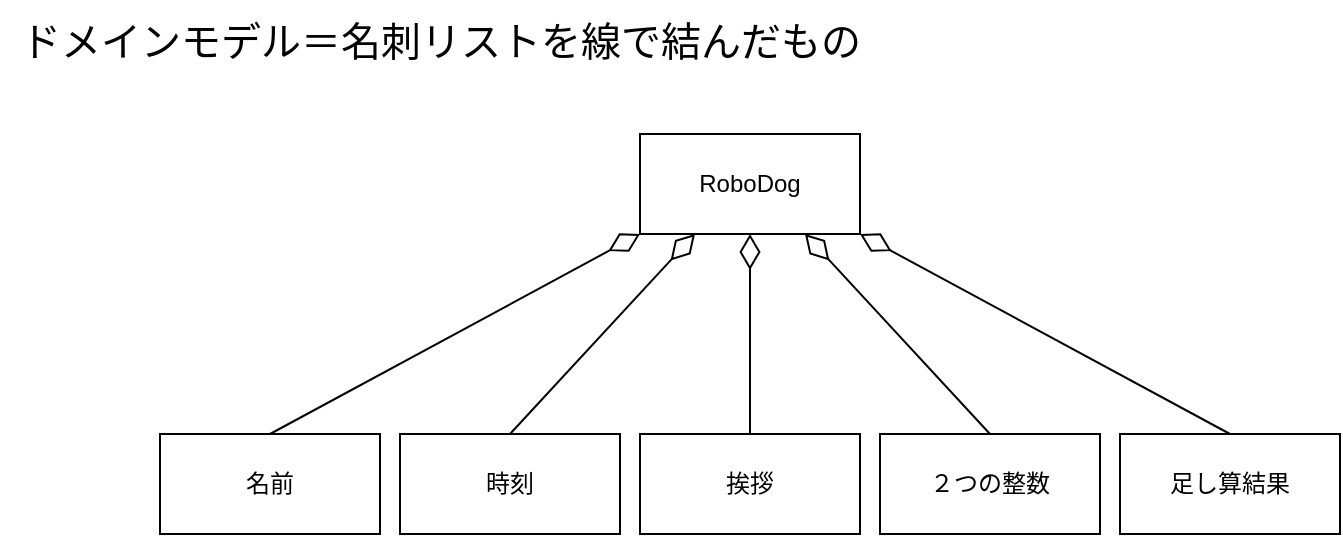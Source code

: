 <mxfile version="28.1.2">
  <diagram id="amEJETP_Z8cL20hDyL4J" name="ページ1">
    <mxGraphModel dx="589" dy="780" grid="1" gridSize="10" guides="1" tooltips="1" connect="1" arrows="1" fold="1" page="1" pageScale="1" pageWidth="827" pageHeight="1169" math="0" shadow="0">
      <root>
        <mxCell id="0" />
        <mxCell id="1" parent="0" />
        <mxCell id="Np48X8nKloXkiLZQDspb-5" style="rounded=0;orthogonalLoop=1;jettySize=auto;html=1;exitX=0.5;exitY=0;exitDx=0;exitDy=0;endArrow=diamondThin;endFill=0;endSize=15;entryX=0;entryY=1;entryDx=0;entryDy=0;" edge="1" parent="1" source="Np48X8nKloXkiLZQDspb-3" target="Np48X8nKloXkiLZQDspb-2">
          <mxGeometry relative="1" as="geometry">
            <mxPoint x="318" y="140" as="sourcePoint" />
            <mxPoint x="318" y="240" as="targetPoint" />
          </mxGeometry>
        </mxCell>
        <mxCell id="Np48X8nKloXkiLZQDspb-2" value="RoboDog" style="html=1;whiteSpace=wrap;" vertex="1" parent="1">
          <mxGeometry x="358" y="80" width="110" height="50" as="geometry" />
        </mxCell>
        <mxCell id="Np48X8nKloXkiLZQDspb-3" value="名前" style="html=1;whiteSpace=wrap;" vertex="1" parent="1">
          <mxGeometry x="118" y="230" width="110" height="50" as="geometry" />
        </mxCell>
        <mxCell id="Np48X8nKloXkiLZQDspb-6" value="時刻" style="html=1;whiteSpace=wrap;" vertex="1" parent="1">
          <mxGeometry x="238" y="230" width="110" height="50" as="geometry" />
        </mxCell>
        <mxCell id="Np48X8nKloXkiLZQDspb-7" value="挨拶" style="html=1;whiteSpace=wrap;" vertex="1" parent="1">
          <mxGeometry x="358" y="230" width="110" height="50" as="geometry" />
        </mxCell>
        <mxCell id="Np48X8nKloXkiLZQDspb-8" style="rounded=0;orthogonalLoop=1;jettySize=auto;html=1;exitX=0.5;exitY=0;exitDx=0;exitDy=0;endArrow=diamondThin;endFill=0;endSize=15;entryX=0.25;entryY=1;entryDx=0;entryDy=0;" edge="1" parent="1" source="Np48X8nKloXkiLZQDspb-6" target="Np48X8nKloXkiLZQDspb-2">
          <mxGeometry relative="1" as="geometry">
            <mxPoint x="218" y="260" as="sourcePoint" />
            <mxPoint x="301" y="160" as="targetPoint" />
          </mxGeometry>
        </mxCell>
        <mxCell id="Np48X8nKloXkiLZQDspb-9" style="rounded=0;orthogonalLoop=1;jettySize=auto;html=1;exitX=0.5;exitY=0;exitDx=0;exitDy=0;endArrow=diamondThin;endFill=0;endSize=15;entryX=0.5;entryY=1;entryDx=0;entryDy=0;" edge="1" parent="1" source="Np48X8nKloXkiLZQDspb-7" target="Np48X8nKloXkiLZQDspb-2">
          <mxGeometry relative="1" as="geometry">
            <mxPoint x="488" y="240" as="sourcePoint" />
            <mxPoint x="398" y="140" as="targetPoint" />
          </mxGeometry>
        </mxCell>
        <mxCell id="Np48X8nKloXkiLZQDspb-10" value="２つの整数" style="html=1;whiteSpace=wrap;" vertex="1" parent="1">
          <mxGeometry x="478" y="230" width="110" height="50" as="geometry" />
        </mxCell>
        <mxCell id="Np48X8nKloXkiLZQDspb-11" value="足し算結果" style="html=1;whiteSpace=wrap;" vertex="1" parent="1">
          <mxGeometry x="598" y="230" width="110" height="50" as="geometry" />
        </mxCell>
        <mxCell id="Np48X8nKloXkiLZQDspb-13" style="rounded=0;orthogonalLoop=1;jettySize=auto;html=1;exitX=0.5;exitY=0;exitDx=0;exitDy=0;endArrow=diamondThin;endFill=0;endSize=15;entryX=1;entryY=1;entryDx=0;entryDy=0;" edge="1" parent="1" source="Np48X8nKloXkiLZQDspb-11" target="Np48X8nKloXkiLZQDspb-2">
          <mxGeometry relative="1" as="geometry">
            <mxPoint x="610.5" y="230" as="sourcePoint" />
            <mxPoint x="615.5" y="140" as="targetPoint" />
          </mxGeometry>
        </mxCell>
        <mxCell id="Np48X8nKloXkiLZQDspb-14" style="rounded=0;orthogonalLoop=1;jettySize=auto;html=1;endArrow=diamondThin;endFill=0;endSize=15;exitX=0.5;exitY=0;exitDx=0;exitDy=0;entryX=0.75;entryY=1;entryDx=0;entryDy=0;" edge="1" parent="1" source="Np48X8nKloXkiLZQDspb-10" target="Np48X8nKloXkiLZQDspb-2">
          <mxGeometry relative="1" as="geometry">
            <mxPoint x="508" y="230" as="sourcePoint" />
            <mxPoint x="572" y="140" as="targetPoint" />
          </mxGeometry>
        </mxCell>
        <mxCell id="Np48X8nKloXkiLZQDspb-15" value="ドメインモデル＝名刺リストを線で結んだもの" style="text;html=1;align=center;verticalAlign=middle;resizable=0;points=[];autosize=1;strokeColor=none;fillColor=none;fontSize=20;" vertex="1" parent="1">
          <mxGeometry x="38" y="13" width="440" height="40" as="geometry" />
        </mxCell>
      </root>
    </mxGraphModel>
  </diagram>
</mxfile>
